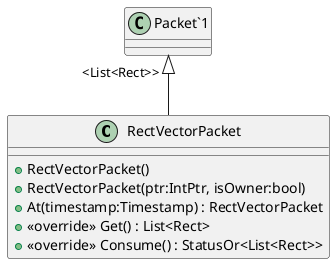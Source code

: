 @startuml
class RectVectorPacket {
    + RectVectorPacket()
    + RectVectorPacket(ptr:IntPtr, isOwner:bool)
    + At(timestamp:Timestamp) : RectVectorPacket
    + <<override>> Get() : List<Rect>
    + <<override>> Consume() : StatusOr<List<Rect>>
}
"Packet`1" "<List<Rect>>" <|-- RectVectorPacket
@enduml

